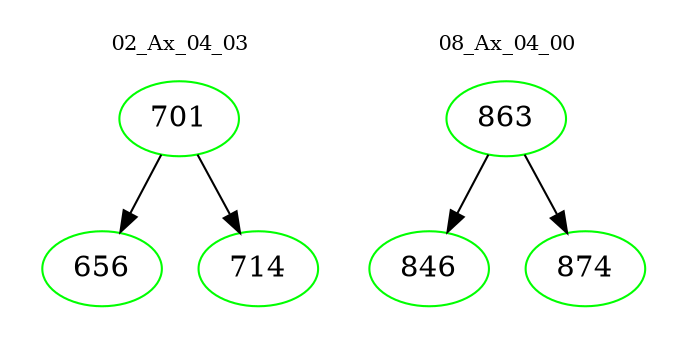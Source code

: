 digraph{
subgraph cluster_0 {
color = white
label = "02_Ax_04_03";
fontsize=10;
T0_701 [label="701", color="green"]
T0_701 -> T0_656 [color="black"]
T0_656 [label="656", color="green"]
T0_701 -> T0_714 [color="black"]
T0_714 [label="714", color="green"]
}
subgraph cluster_1 {
color = white
label = "08_Ax_04_00";
fontsize=10;
T1_863 [label="863", color="green"]
T1_863 -> T1_846 [color="black"]
T1_846 [label="846", color="green"]
T1_863 -> T1_874 [color="black"]
T1_874 [label="874", color="green"]
}
}
